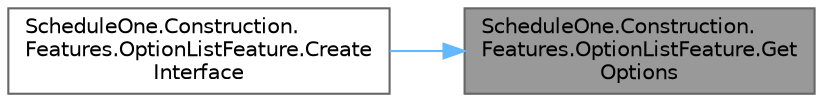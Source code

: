 digraph "ScheduleOne.Construction.Features.OptionListFeature.GetOptions"
{
 // LATEX_PDF_SIZE
  bgcolor="transparent";
  edge [fontname=Helvetica,fontsize=10,labelfontname=Helvetica,labelfontsize=10];
  node [fontname=Helvetica,fontsize=10,shape=box,height=0.2,width=0.4];
  rankdir="RL";
  Node1 [id="Node000001",label="ScheduleOne.Construction.\lFeatures.OptionListFeature.Get\lOptions",height=0.2,width=0.4,color="gray40", fillcolor="grey60", style="filled", fontcolor="black",tooltip=" "];
  Node1 -> Node2 [id="edge1_Node000001_Node000002",dir="back",color="steelblue1",style="solid",tooltip=" "];
  Node2 [id="Node000002",label="ScheduleOne.Construction.\lFeatures.OptionListFeature.Create\lInterface",height=0.2,width=0.4,color="grey40", fillcolor="white", style="filled",URL="$class_schedule_one_1_1_construction_1_1_features_1_1_option_list_feature.html#a4bb8f317ef2b13c2468996bbff6e0d96",tooltip=" "];
}
